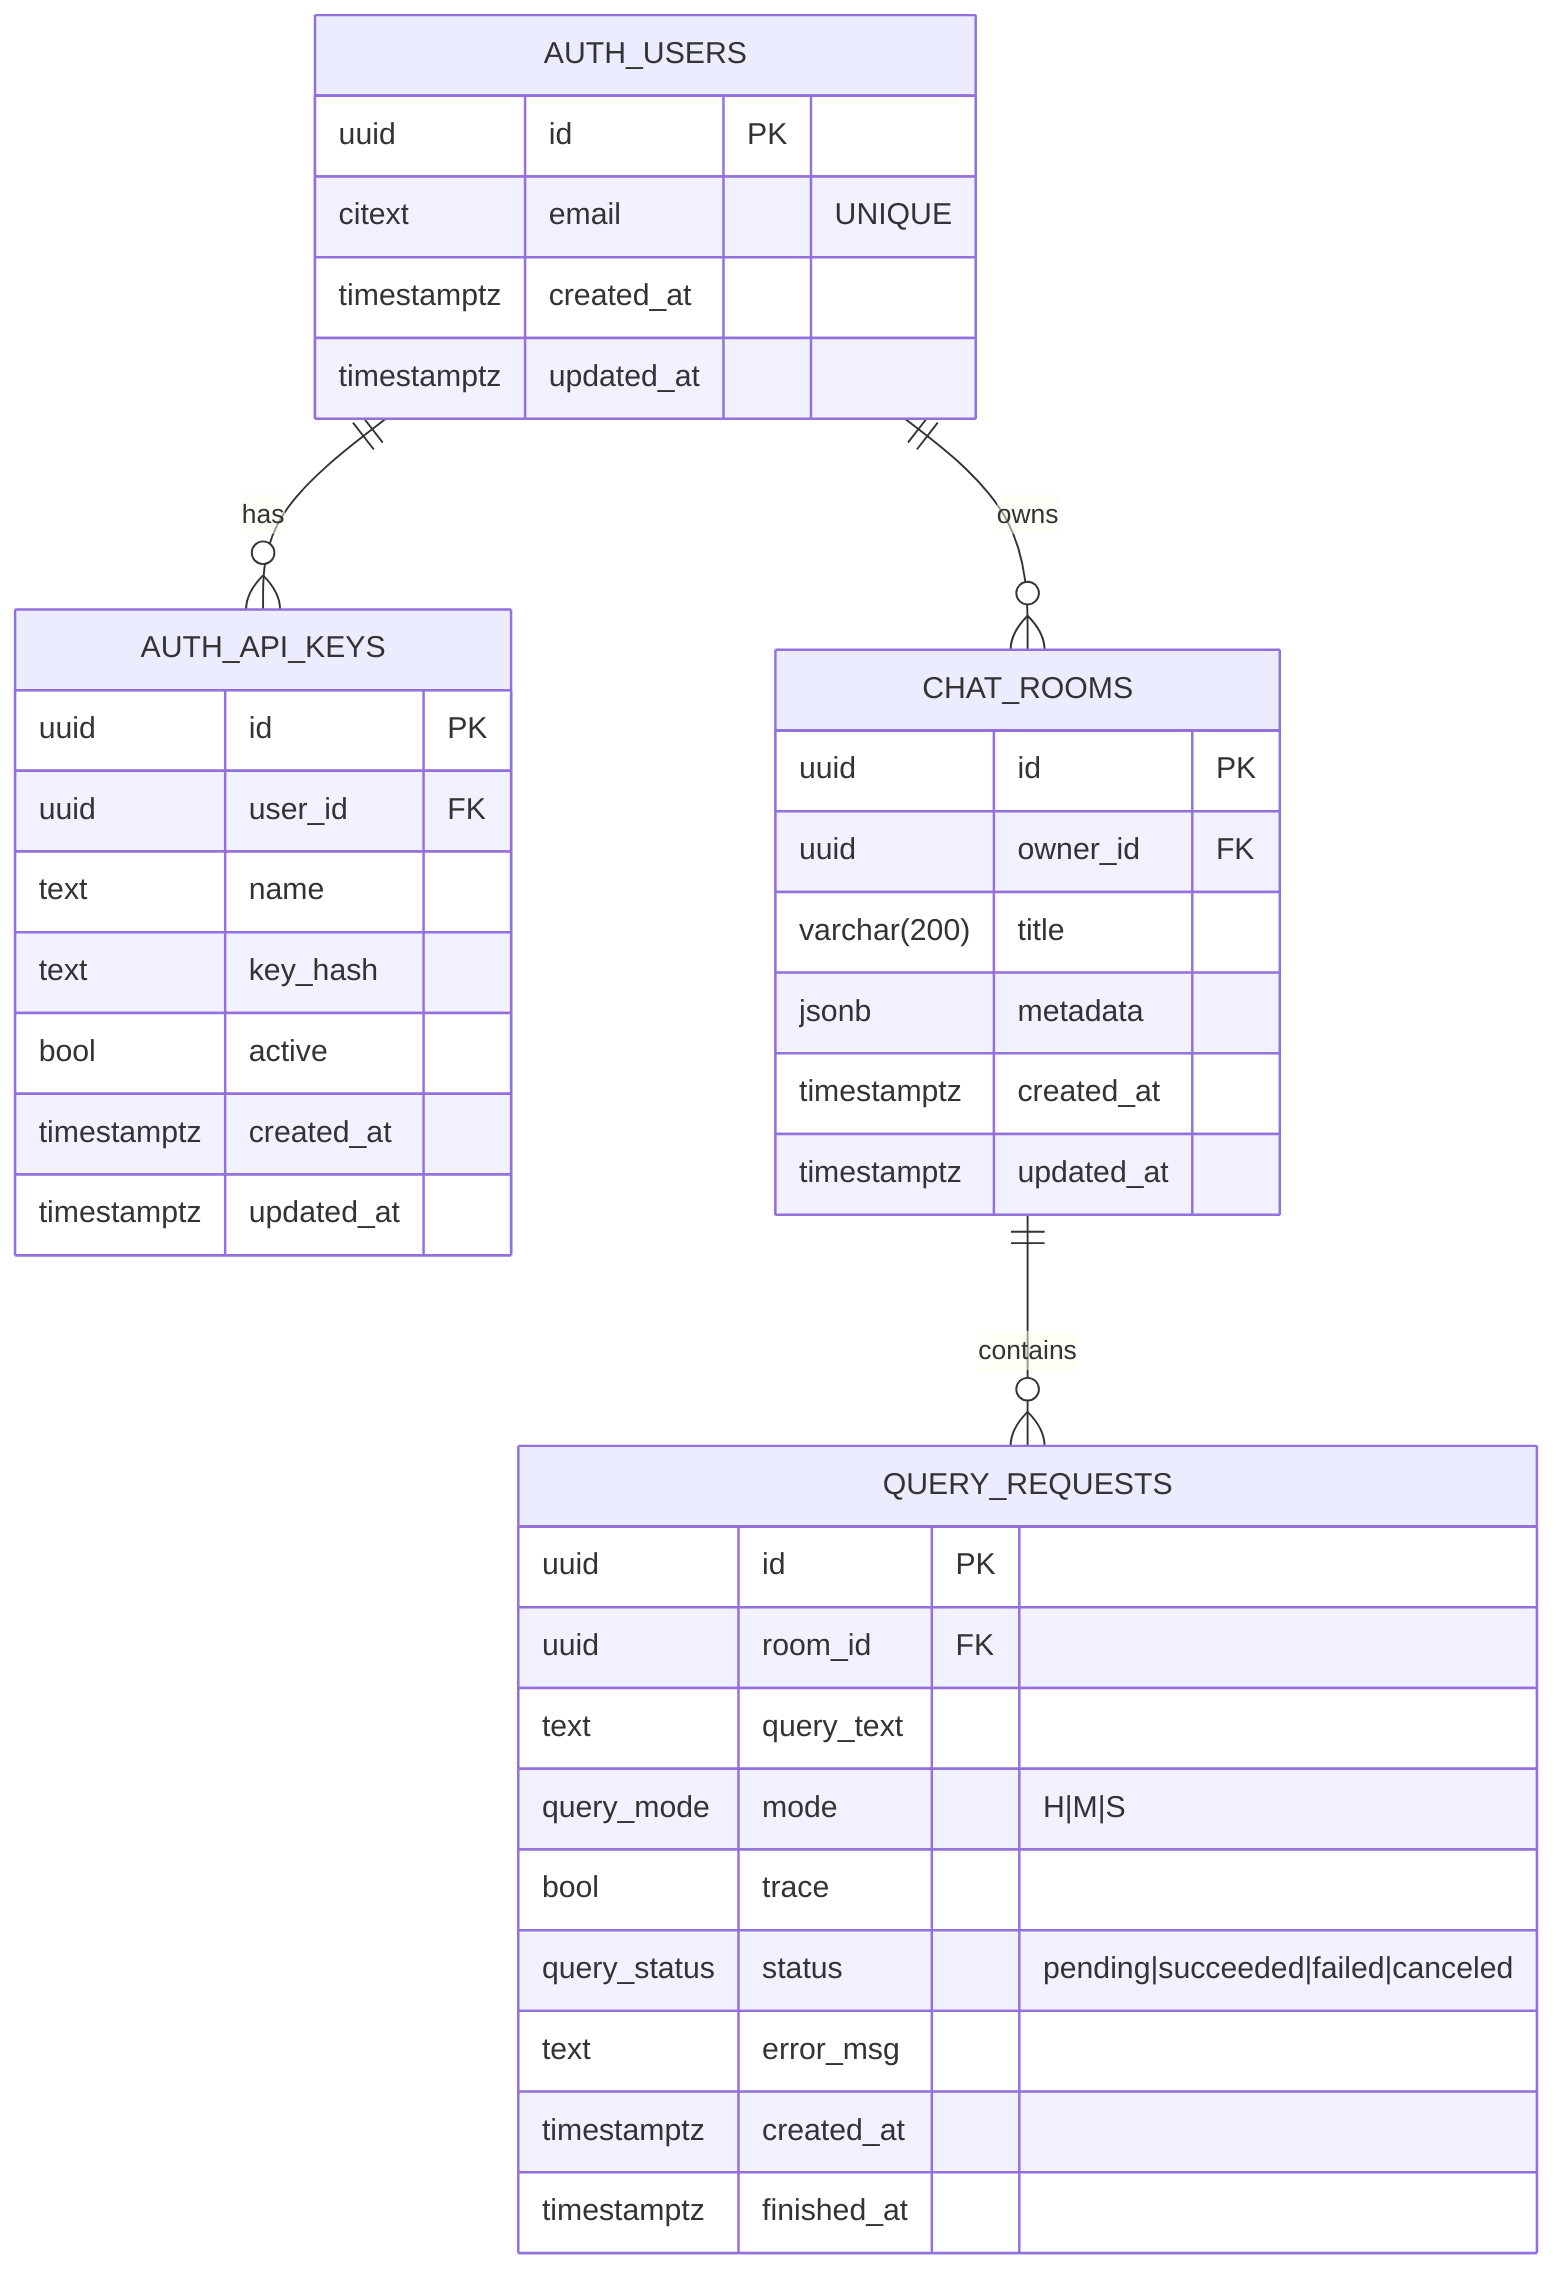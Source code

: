 erDiagram
  AUTH_USERS {
    uuid id PK
    citext email "UNIQUE"
    timestamptz created_at
    timestamptz updated_at
  }

  AUTH_API_KEYS {
    uuid id PK
    uuid user_id FK
    text name
    text key_hash
    bool active
    timestamptz created_at
    timestamptz updated_at
  }

  CHAT_ROOMS {
    uuid id PK
    uuid owner_id FK
    varchar(200) title
    jsonb metadata
    timestamptz created_at
    timestamptz updated_at
  }

  QUERY_REQUESTS {
    uuid id PK
    uuid room_id FK
    text query_text
    query_mode mode      "H|M|S"
    bool trace
    query_status status  "pending|succeeded|failed|canceled"
    text error_msg
    timestamptz created_at
    timestamptz finished_at
  }

  AUTH_USERS ||--o{ AUTH_API_KEYS : has
  AUTH_USERS ||--o{ CHAT_ROOMS : owns
  CHAT_ROOMS ||--o{ QUERY_REQUESTS : contains